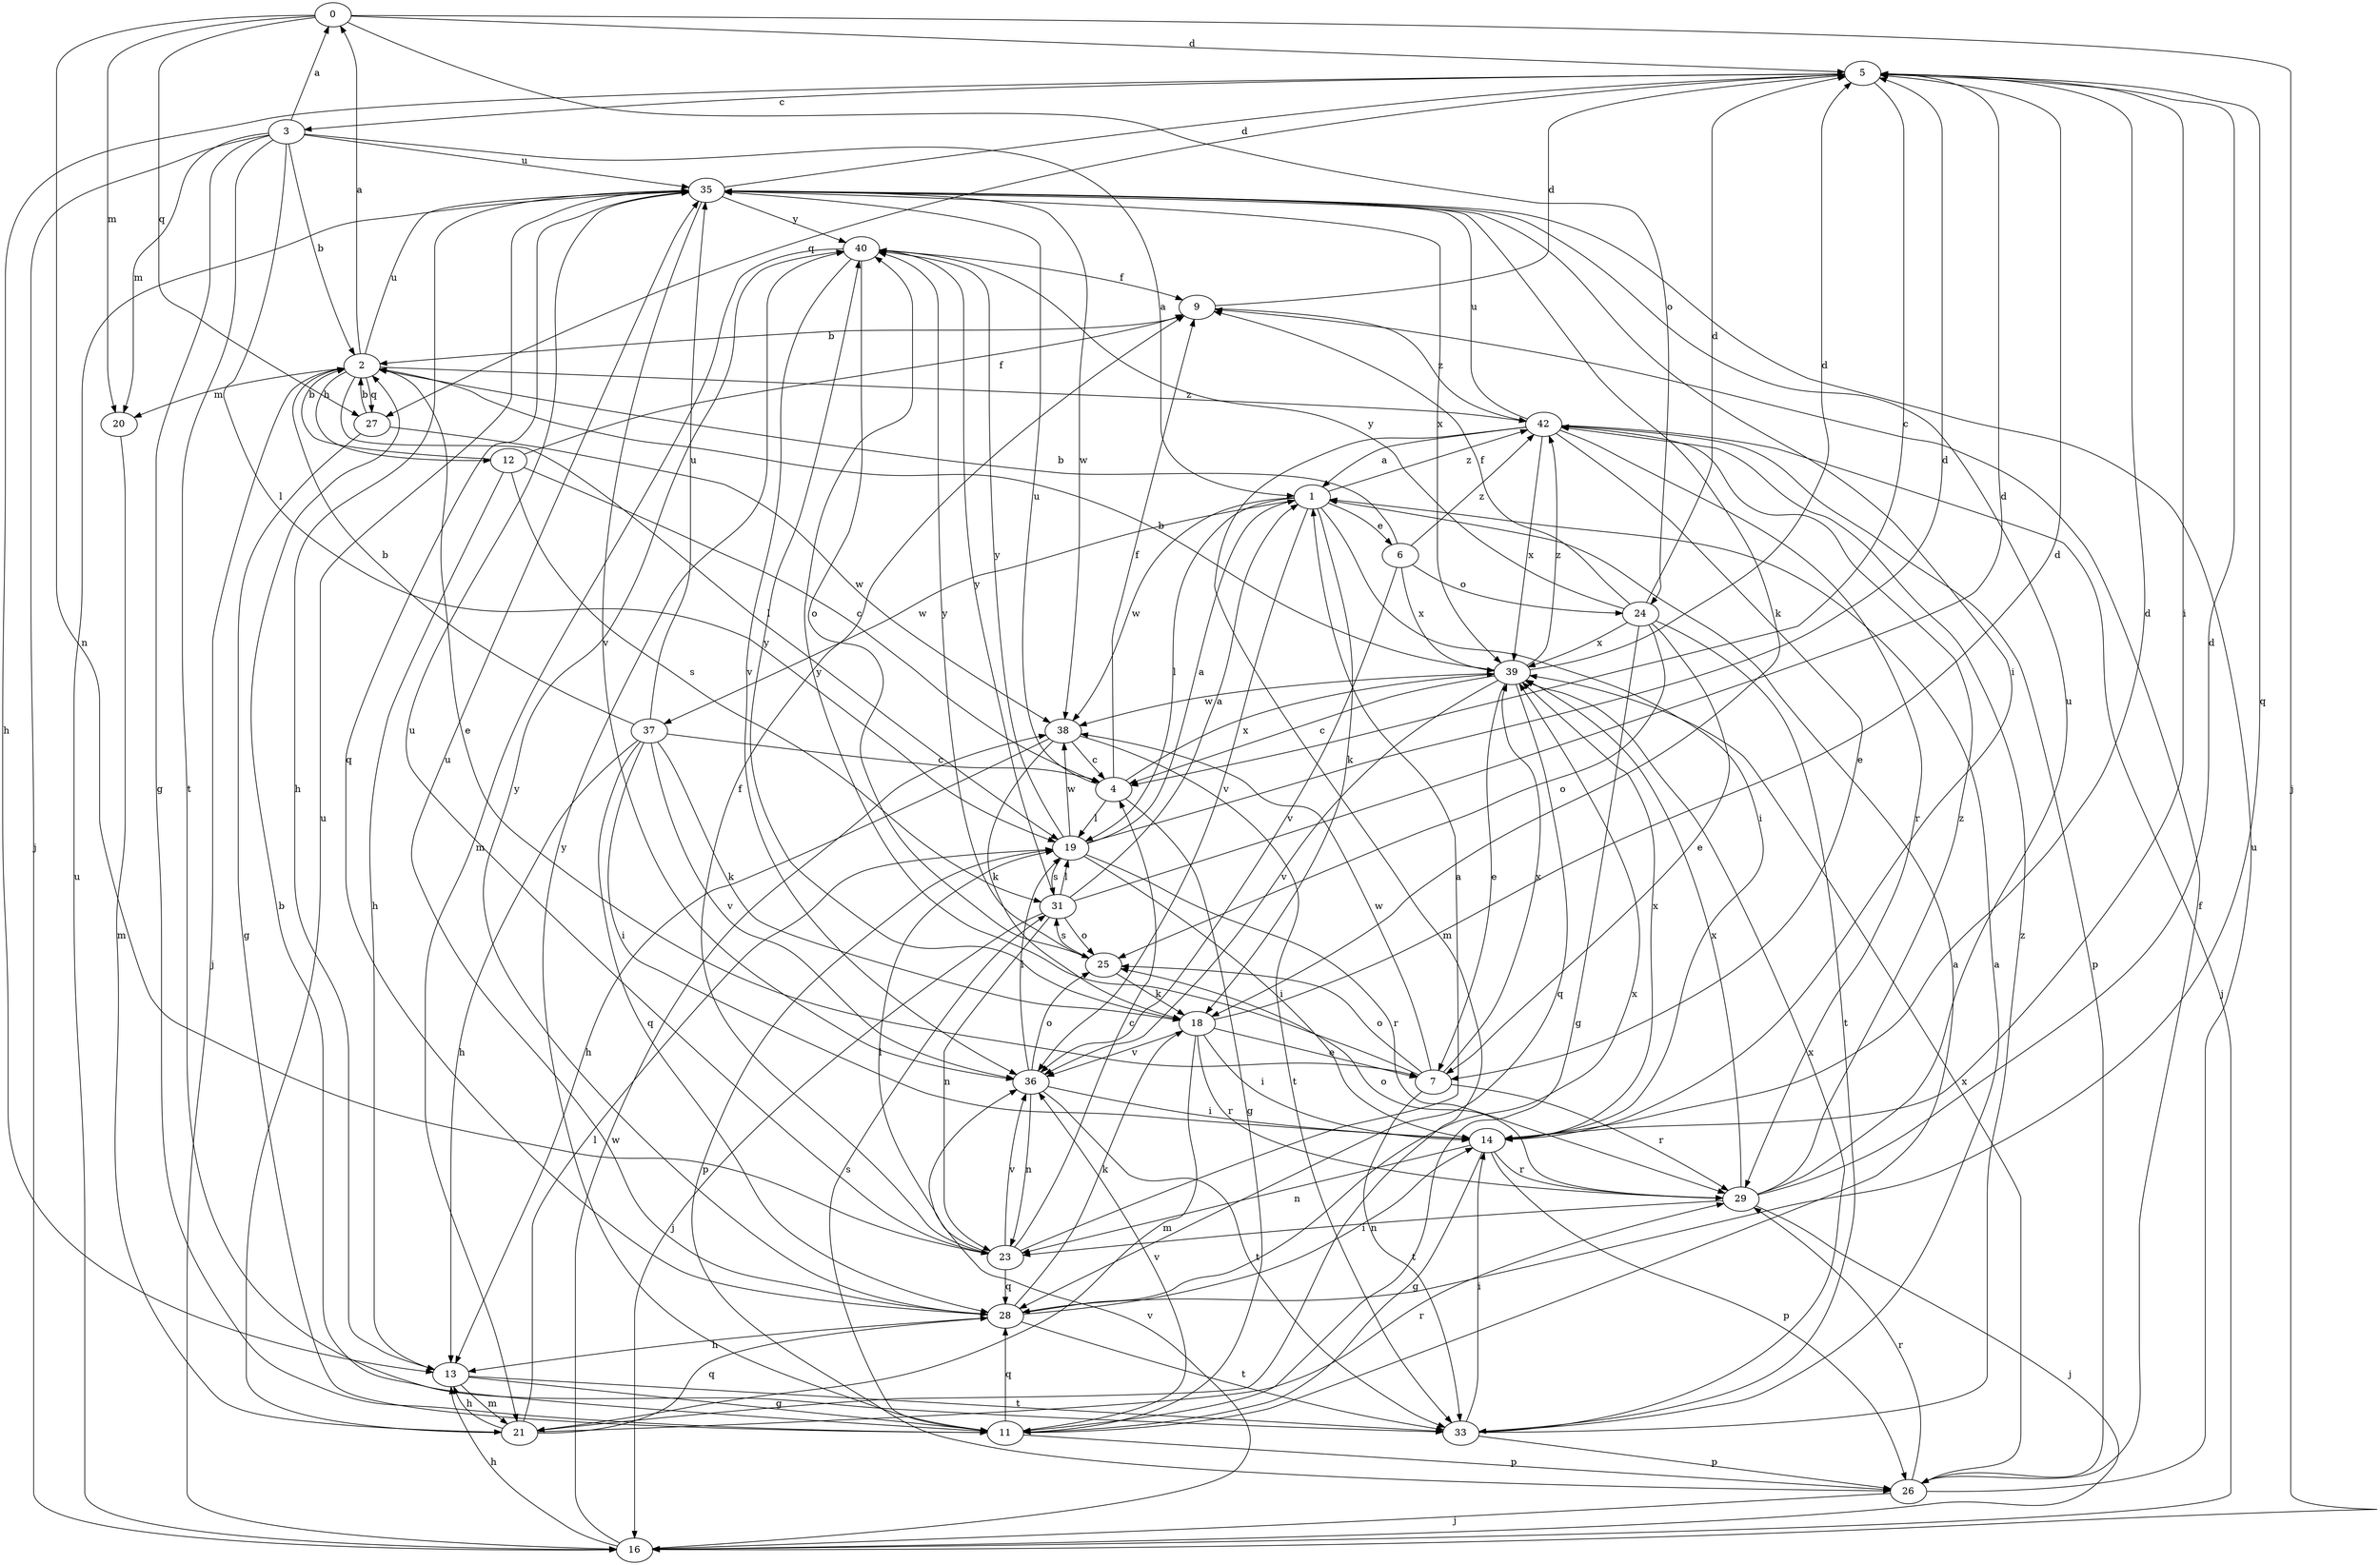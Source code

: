 strict digraph  {
0;
1;
2;
3;
4;
5;
6;
7;
9;
11;
12;
13;
14;
16;
18;
19;
20;
21;
23;
24;
25;
26;
27;
28;
29;
31;
33;
35;
36;
37;
38;
39;
40;
42;
0 -> 5  [label=d];
0 -> 16  [label=j];
0 -> 20  [label=m];
0 -> 23  [label=n];
0 -> 24  [label=o];
0 -> 27  [label=q];
1 -> 6  [label=e];
1 -> 14  [label=i];
1 -> 18  [label=k];
1 -> 19  [label=l];
1 -> 36  [label=v];
1 -> 37  [label=w];
1 -> 38  [label=w];
1 -> 42  [label=z];
2 -> 0  [label=a];
2 -> 7  [label=e];
2 -> 12  [label=h];
2 -> 16  [label=j];
2 -> 19  [label=l];
2 -> 20  [label=m];
2 -> 27  [label=q];
2 -> 35  [label=u];
2 -> 42  [label=z];
3 -> 0  [label=a];
3 -> 1  [label=a];
3 -> 2  [label=b];
3 -> 11  [label=g];
3 -> 16  [label=j];
3 -> 19  [label=l];
3 -> 20  [label=m];
3 -> 33  [label=t];
3 -> 35  [label=u];
4 -> 9  [label=f];
4 -> 11  [label=g];
4 -> 19  [label=l];
4 -> 35  [label=u];
4 -> 39  [label=x];
5 -> 3  [label=c];
5 -> 4  [label=c];
5 -> 13  [label=h];
5 -> 14  [label=i];
5 -> 27  [label=q];
5 -> 28  [label=q];
6 -> 2  [label=b];
6 -> 24  [label=o];
6 -> 36  [label=v];
6 -> 39  [label=x];
6 -> 42  [label=z];
7 -> 25  [label=o];
7 -> 29  [label=r];
7 -> 33  [label=t];
7 -> 38  [label=w];
7 -> 39  [label=x];
7 -> 40  [label=y];
9 -> 2  [label=b];
9 -> 5  [label=d];
9 -> 42  [label=z];
11 -> 1  [label=a];
11 -> 2  [label=b];
11 -> 26  [label=p];
11 -> 28  [label=q];
11 -> 31  [label=s];
11 -> 36  [label=v];
11 -> 40  [label=y];
12 -> 2  [label=b];
12 -> 4  [label=c];
12 -> 9  [label=f];
12 -> 13  [label=h];
12 -> 31  [label=s];
13 -> 11  [label=g];
13 -> 21  [label=m];
13 -> 33  [label=t];
14 -> 5  [label=d];
14 -> 11  [label=g];
14 -> 23  [label=n];
14 -> 26  [label=p];
14 -> 29  [label=r];
14 -> 39  [label=x];
16 -> 13  [label=h];
16 -> 35  [label=u];
16 -> 36  [label=v];
16 -> 38  [label=w];
18 -> 5  [label=d];
18 -> 7  [label=e];
18 -> 14  [label=i];
18 -> 21  [label=m];
18 -> 29  [label=r];
18 -> 36  [label=v];
18 -> 40  [label=y];
19 -> 1  [label=a];
19 -> 5  [label=d];
19 -> 14  [label=i];
19 -> 26  [label=p];
19 -> 29  [label=r];
19 -> 31  [label=s];
19 -> 38  [label=w];
19 -> 40  [label=y];
20 -> 21  [label=m];
21 -> 13  [label=h];
21 -> 19  [label=l];
21 -> 28  [label=q];
21 -> 29  [label=r];
21 -> 35  [label=u];
23 -> 1  [label=a];
23 -> 4  [label=c];
23 -> 9  [label=f];
23 -> 19  [label=l];
23 -> 28  [label=q];
23 -> 35  [label=u];
23 -> 36  [label=v];
24 -> 5  [label=d];
24 -> 7  [label=e];
24 -> 9  [label=f];
24 -> 11  [label=g];
24 -> 25  [label=o];
24 -> 33  [label=t];
24 -> 39  [label=x];
24 -> 40  [label=y];
25 -> 18  [label=k];
25 -> 31  [label=s];
25 -> 40  [label=y];
26 -> 9  [label=f];
26 -> 16  [label=j];
26 -> 29  [label=r];
26 -> 35  [label=u];
26 -> 39  [label=x];
27 -> 2  [label=b];
27 -> 11  [label=g];
27 -> 38  [label=w];
28 -> 13  [label=h];
28 -> 14  [label=i];
28 -> 18  [label=k];
28 -> 33  [label=t];
28 -> 35  [label=u];
28 -> 39  [label=x];
28 -> 40  [label=y];
29 -> 5  [label=d];
29 -> 16  [label=j];
29 -> 23  [label=n];
29 -> 25  [label=o];
29 -> 35  [label=u];
29 -> 39  [label=x];
29 -> 42  [label=z];
31 -> 1  [label=a];
31 -> 5  [label=d];
31 -> 16  [label=j];
31 -> 19  [label=l];
31 -> 23  [label=n];
31 -> 25  [label=o];
31 -> 40  [label=y];
33 -> 1  [label=a];
33 -> 14  [label=i];
33 -> 26  [label=p];
33 -> 39  [label=x];
33 -> 42  [label=z];
35 -> 5  [label=d];
35 -> 13  [label=h];
35 -> 14  [label=i];
35 -> 18  [label=k];
35 -> 28  [label=q];
35 -> 36  [label=v];
35 -> 38  [label=w];
35 -> 39  [label=x];
35 -> 40  [label=y];
36 -> 14  [label=i];
36 -> 19  [label=l];
36 -> 23  [label=n];
36 -> 25  [label=o];
36 -> 33  [label=t];
37 -> 2  [label=b];
37 -> 4  [label=c];
37 -> 13  [label=h];
37 -> 14  [label=i];
37 -> 18  [label=k];
37 -> 28  [label=q];
37 -> 35  [label=u];
37 -> 36  [label=v];
38 -> 4  [label=c];
38 -> 13  [label=h];
38 -> 18  [label=k];
38 -> 33  [label=t];
39 -> 2  [label=b];
39 -> 4  [label=c];
39 -> 5  [label=d];
39 -> 7  [label=e];
39 -> 28  [label=q];
39 -> 36  [label=v];
39 -> 38  [label=w];
39 -> 42  [label=z];
40 -> 9  [label=f];
40 -> 21  [label=m];
40 -> 25  [label=o];
40 -> 36  [label=v];
42 -> 1  [label=a];
42 -> 7  [label=e];
42 -> 16  [label=j];
42 -> 21  [label=m];
42 -> 26  [label=p];
42 -> 29  [label=r];
42 -> 35  [label=u];
42 -> 39  [label=x];
}
